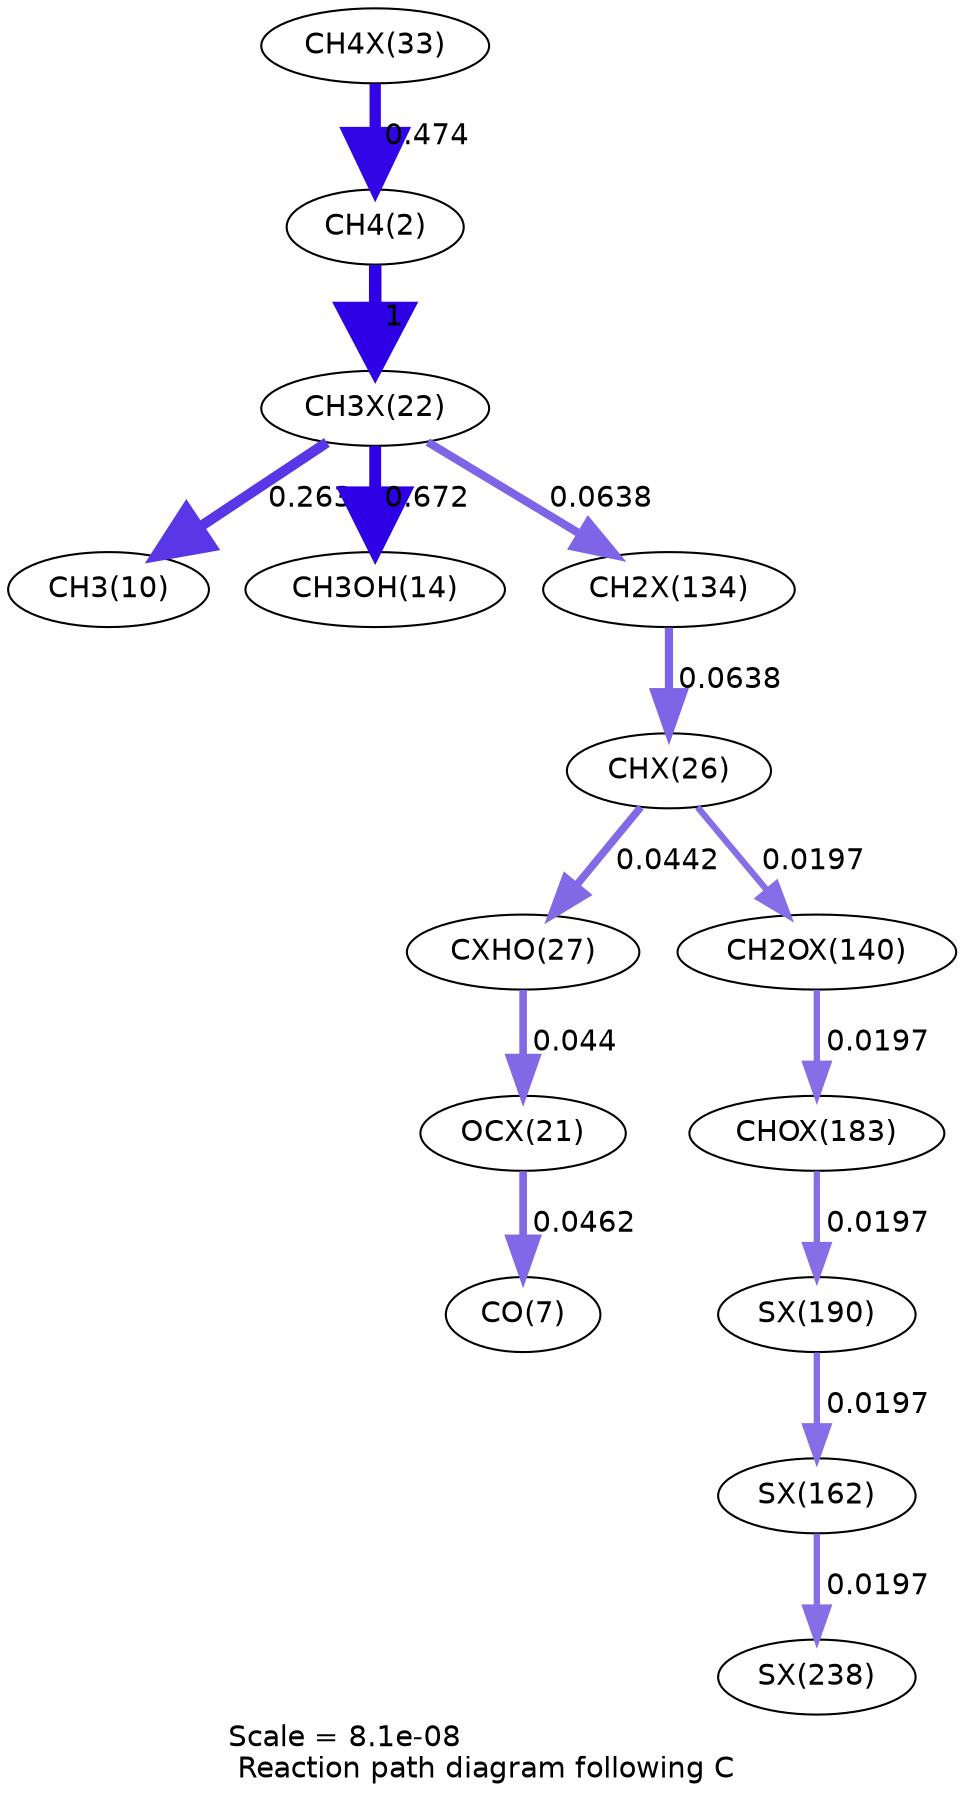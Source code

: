 digraph reaction_paths {
center=1;
s36 -> s4[fontname="Helvetica", penwidth=5.44, arrowsize=2.72, color="0.7, 0.974, 0.9"
, label=" 0.474"];
s4 -> s32[fontname="Helvetica", penwidth=6, arrowsize=3, color="0.7, 1.5, 0.9"
, label=" 1"];
s32 -> s12[fontname="Helvetica", penwidth=4.99, arrowsize=2.5, color="0.7, 0.763, 0.9"
, label=" 0.263"];
s32 -> s16[fontname="Helvetica", penwidth=5.7, arrowsize=2.85, color="0.7, 1.17, 0.9"
, label=" 0.672"];
s32 -> s44[fontname="Helvetica", penwidth=3.92, arrowsize=1.96, color="0.7, 0.564, 0.9"
, label=" 0.0638"];
s44 -> s34[fontname="Helvetica", penwidth=3.92, arrowsize=1.96, color="0.7, 0.564, 0.9"
, label=" 0.0638"];
s34 -> s35[fontname="Helvetica", penwidth=3.65, arrowsize=1.82, color="0.7, 0.544, 0.9"
, label=" 0.0442"];
s34 -> s46[fontname="Helvetica", penwidth=3.03, arrowsize=1.52, color="0.7, 0.52, 0.9"
, label=" 0.0197"];
s35 -> s31[fontname="Helvetica", penwidth=3.64, arrowsize=1.82, color="0.7, 0.544, 0.9"
, label=" 0.044"];
s31 -> s9[fontname="Helvetica", penwidth=3.68, arrowsize=1.84, color="0.7, 0.546, 0.9"
, label=" 0.0462"];
s46 -> s54[fontname="Helvetica", penwidth=3.04, arrowsize=1.52, color="0.7, 0.52, 0.9"
, label=" 0.0197"];
s54 -> s56[fontname="Helvetica", penwidth=3.04, arrowsize=1.52, color="0.7, 0.52, 0.9"
, label=" 0.0197"];
s56 -> s48[fontname="Helvetica", penwidth=3.04, arrowsize=1.52, color="0.7, 0.52, 0.9"
, label=" 0.0197"];
s48 -> s58[fontname="Helvetica", penwidth=3.04, arrowsize=1.52, color="0.7, 0.52, 0.9"
, label=" 0.0197"];
s4 [ fontname="Helvetica", label="CH4(2)"];
s9 [ fontname="Helvetica", label="CO(7)"];
s12 [ fontname="Helvetica", label="CH3(10)"];
s16 [ fontname="Helvetica", label="CH3OH(14)"];
s31 [ fontname="Helvetica", label="OCX(21)"];
s32 [ fontname="Helvetica", label="CH3X(22)"];
s34 [ fontname="Helvetica", label="CHX(26)"];
s35 [ fontname="Helvetica", label="CXHO(27)"];
s36 [ fontname="Helvetica", label="CH4X(33)"];
s44 [ fontname="Helvetica", label="CH2X(134)"];
s46 [ fontname="Helvetica", label="CH2OX(140)"];
s48 [ fontname="Helvetica", label="SX(162)"];
s54 [ fontname="Helvetica", label="CHOX(183)"];
s56 [ fontname="Helvetica", label="SX(190)"];
s58 [ fontname="Helvetica", label="SX(238)"];
 label = "Scale = 8.1e-08\l Reaction path diagram following C";
 fontname = "Helvetica";
}
